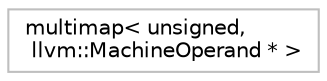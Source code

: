digraph "Graphical Class Hierarchy"
{
 // LATEX_PDF_SIZE
  bgcolor="transparent";
  edge [fontname="Helvetica",fontsize="10",labelfontname="Helvetica",labelfontsize="10"];
  node [fontname="Helvetica",fontsize="10",shape=record];
  rankdir="LR";
  Node0 [label="multimap\< unsigned,\l llvm::MachineOperand * \>",height=0.2,width=0.4,color="grey75",tooltip=" "];
}
